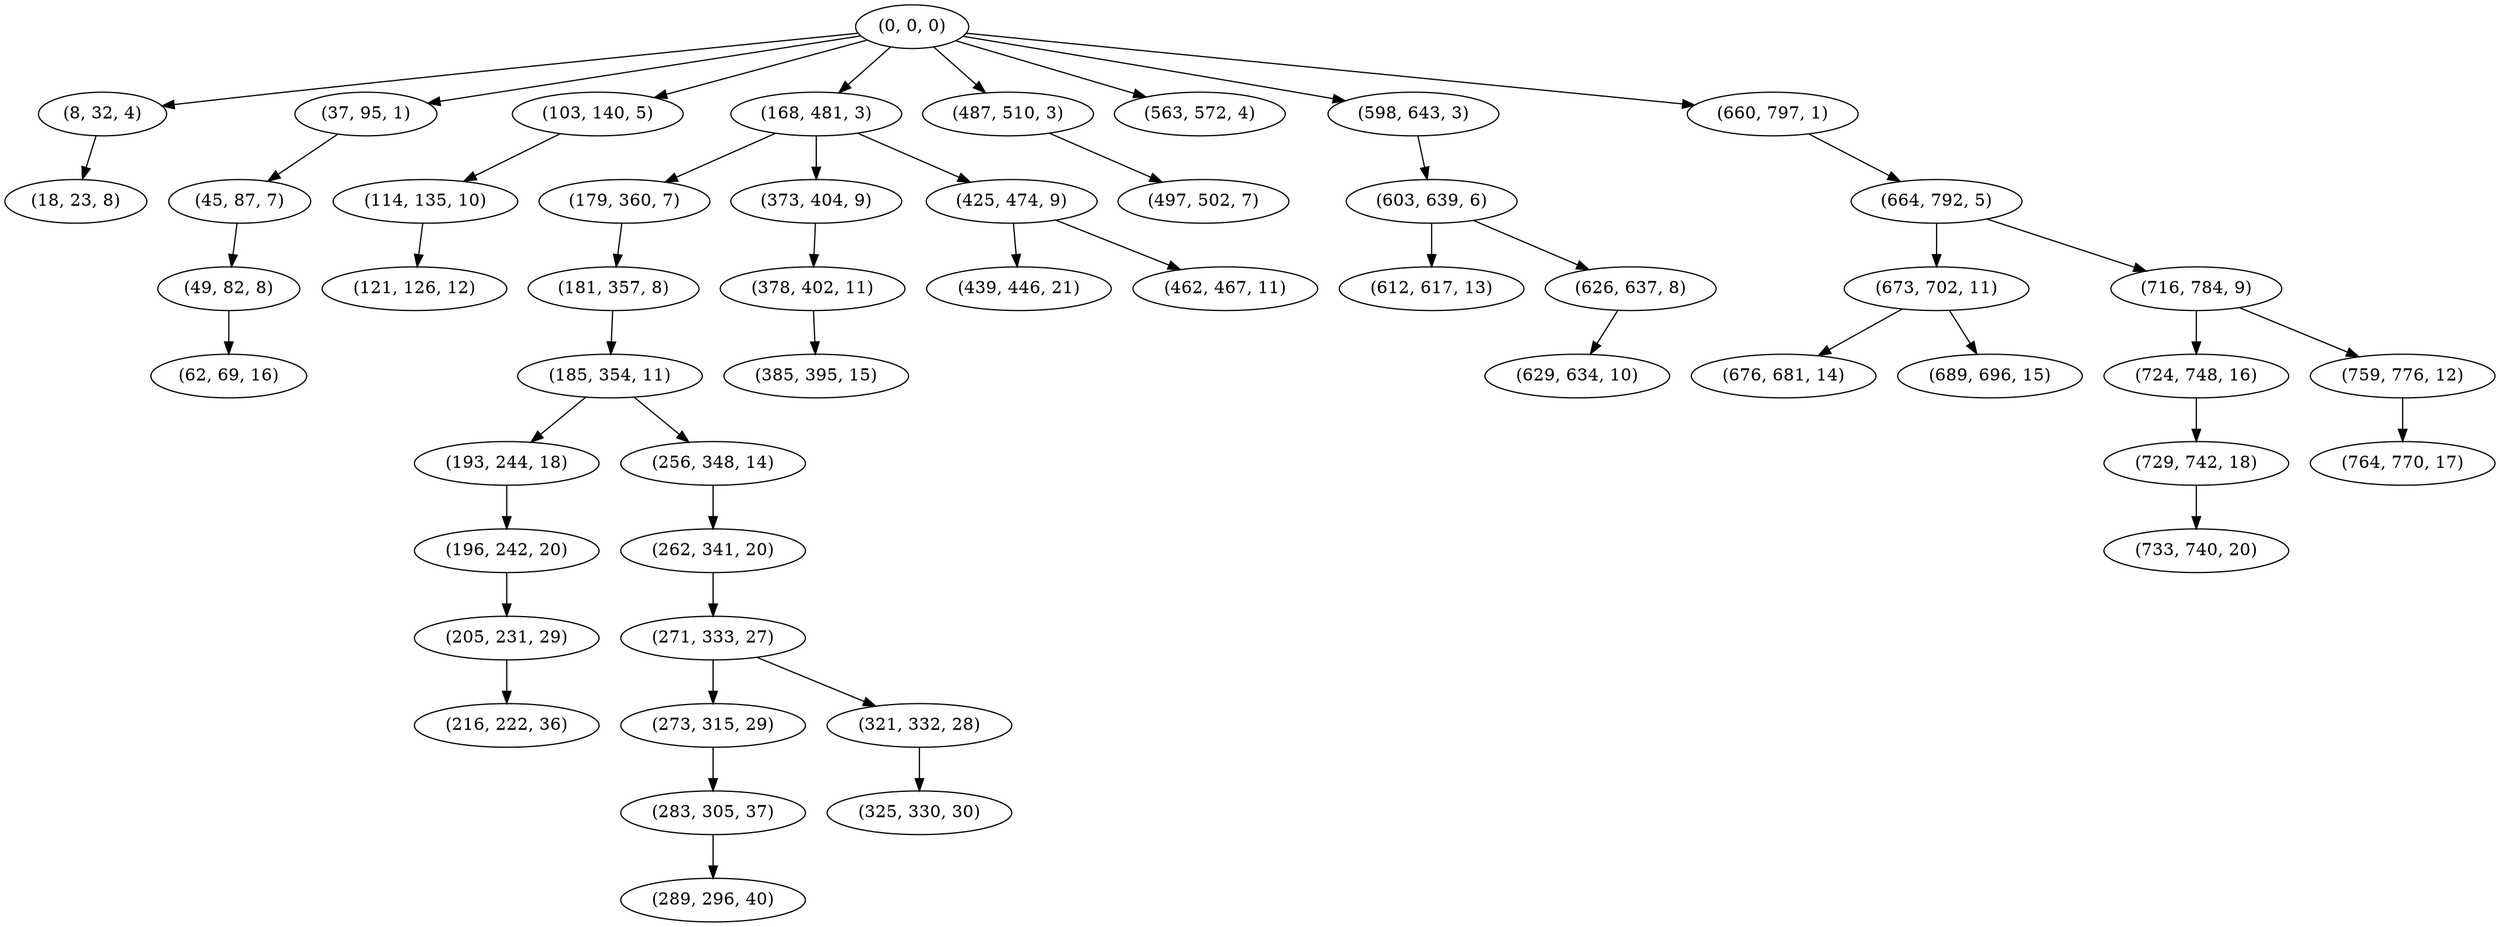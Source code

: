 digraph tree {
    "(0, 0, 0)";
    "(8, 32, 4)";
    "(18, 23, 8)";
    "(37, 95, 1)";
    "(45, 87, 7)";
    "(49, 82, 8)";
    "(62, 69, 16)";
    "(103, 140, 5)";
    "(114, 135, 10)";
    "(121, 126, 12)";
    "(168, 481, 3)";
    "(179, 360, 7)";
    "(181, 357, 8)";
    "(185, 354, 11)";
    "(193, 244, 18)";
    "(196, 242, 20)";
    "(205, 231, 29)";
    "(216, 222, 36)";
    "(256, 348, 14)";
    "(262, 341, 20)";
    "(271, 333, 27)";
    "(273, 315, 29)";
    "(283, 305, 37)";
    "(289, 296, 40)";
    "(321, 332, 28)";
    "(325, 330, 30)";
    "(373, 404, 9)";
    "(378, 402, 11)";
    "(385, 395, 15)";
    "(425, 474, 9)";
    "(439, 446, 21)";
    "(462, 467, 11)";
    "(487, 510, 3)";
    "(497, 502, 7)";
    "(563, 572, 4)";
    "(598, 643, 3)";
    "(603, 639, 6)";
    "(612, 617, 13)";
    "(626, 637, 8)";
    "(629, 634, 10)";
    "(660, 797, 1)";
    "(664, 792, 5)";
    "(673, 702, 11)";
    "(676, 681, 14)";
    "(689, 696, 15)";
    "(716, 784, 9)";
    "(724, 748, 16)";
    "(729, 742, 18)";
    "(733, 740, 20)";
    "(759, 776, 12)";
    "(764, 770, 17)";
    "(0, 0, 0)" -> "(8, 32, 4)";
    "(0, 0, 0)" -> "(37, 95, 1)";
    "(0, 0, 0)" -> "(103, 140, 5)";
    "(0, 0, 0)" -> "(168, 481, 3)";
    "(0, 0, 0)" -> "(487, 510, 3)";
    "(0, 0, 0)" -> "(563, 572, 4)";
    "(0, 0, 0)" -> "(598, 643, 3)";
    "(0, 0, 0)" -> "(660, 797, 1)";
    "(8, 32, 4)" -> "(18, 23, 8)";
    "(37, 95, 1)" -> "(45, 87, 7)";
    "(45, 87, 7)" -> "(49, 82, 8)";
    "(49, 82, 8)" -> "(62, 69, 16)";
    "(103, 140, 5)" -> "(114, 135, 10)";
    "(114, 135, 10)" -> "(121, 126, 12)";
    "(168, 481, 3)" -> "(179, 360, 7)";
    "(168, 481, 3)" -> "(373, 404, 9)";
    "(168, 481, 3)" -> "(425, 474, 9)";
    "(179, 360, 7)" -> "(181, 357, 8)";
    "(181, 357, 8)" -> "(185, 354, 11)";
    "(185, 354, 11)" -> "(193, 244, 18)";
    "(185, 354, 11)" -> "(256, 348, 14)";
    "(193, 244, 18)" -> "(196, 242, 20)";
    "(196, 242, 20)" -> "(205, 231, 29)";
    "(205, 231, 29)" -> "(216, 222, 36)";
    "(256, 348, 14)" -> "(262, 341, 20)";
    "(262, 341, 20)" -> "(271, 333, 27)";
    "(271, 333, 27)" -> "(273, 315, 29)";
    "(271, 333, 27)" -> "(321, 332, 28)";
    "(273, 315, 29)" -> "(283, 305, 37)";
    "(283, 305, 37)" -> "(289, 296, 40)";
    "(321, 332, 28)" -> "(325, 330, 30)";
    "(373, 404, 9)" -> "(378, 402, 11)";
    "(378, 402, 11)" -> "(385, 395, 15)";
    "(425, 474, 9)" -> "(439, 446, 21)";
    "(425, 474, 9)" -> "(462, 467, 11)";
    "(487, 510, 3)" -> "(497, 502, 7)";
    "(598, 643, 3)" -> "(603, 639, 6)";
    "(603, 639, 6)" -> "(612, 617, 13)";
    "(603, 639, 6)" -> "(626, 637, 8)";
    "(626, 637, 8)" -> "(629, 634, 10)";
    "(660, 797, 1)" -> "(664, 792, 5)";
    "(664, 792, 5)" -> "(673, 702, 11)";
    "(664, 792, 5)" -> "(716, 784, 9)";
    "(673, 702, 11)" -> "(676, 681, 14)";
    "(673, 702, 11)" -> "(689, 696, 15)";
    "(716, 784, 9)" -> "(724, 748, 16)";
    "(716, 784, 9)" -> "(759, 776, 12)";
    "(724, 748, 16)" -> "(729, 742, 18)";
    "(729, 742, 18)" -> "(733, 740, 20)";
    "(759, 776, 12)" -> "(764, 770, 17)";
}
